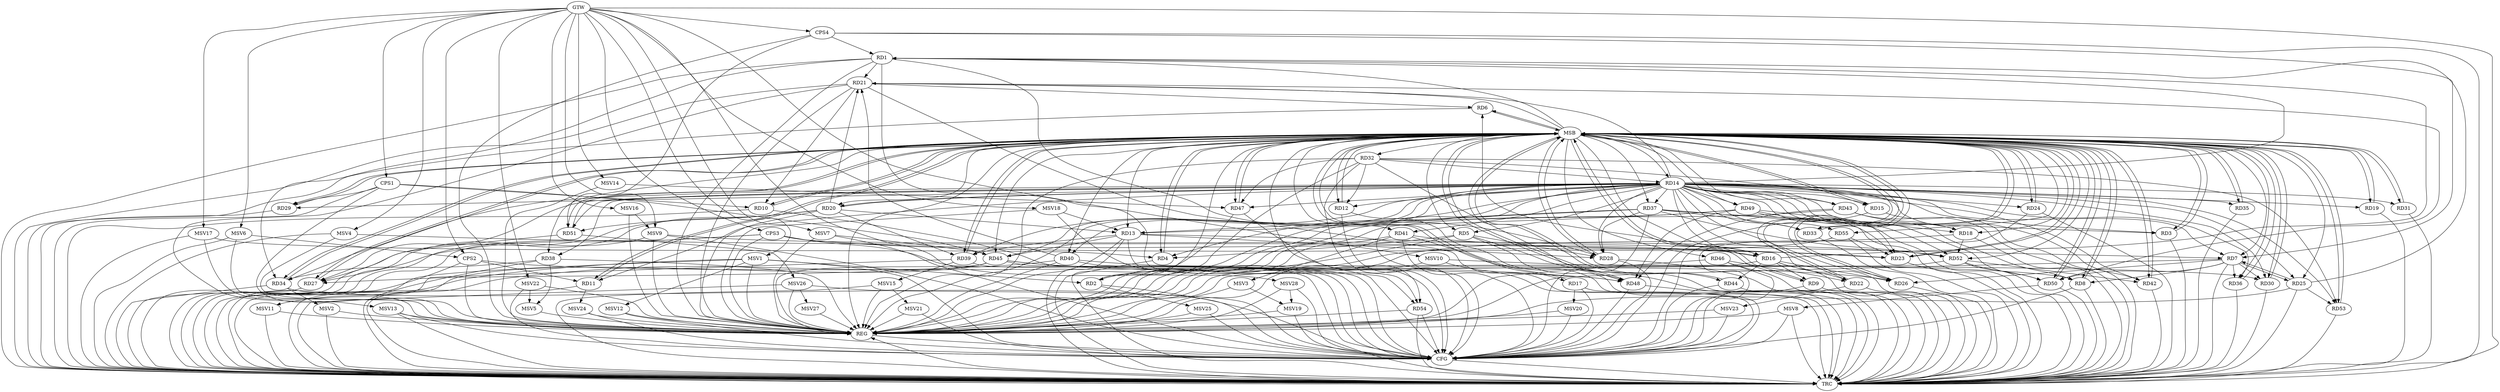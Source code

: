 strict digraph G {
  RD1 [ label="RD1" ];
  RD2 [ label="RD2" ];
  RD3 [ label="RD3" ];
  RD4 [ label="RD4" ];
  RD5 [ label="RD5" ];
  RD6 [ label="RD6" ];
  RD7 [ label="RD7" ];
  RD8 [ label="RD8" ];
  RD9 [ label="RD9" ];
  RD10 [ label="RD10" ];
  RD11 [ label="RD11" ];
  RD12 [ label="RD12" ];
  RD13 [ label="RD13" ];
  RD14 [ label="RD14" ];
  RD15 [ label="RD15" ];
  RD16 [ label="RD16" ];
  RD17 [ label="RD17" ];
  RD18 [ label="RD18" ];
  RD19 [ label="RD19" ];
  RD20 [ label="RD20" ];
  RD21 [ label="RD21" ];
  RD22 [ label="RD22" ];
  RD23 [ label="RD23" ];
  RD24 [ label="RD24" ];
  RD25 [ label="RD25" ];
  RD26 [ label="RD26" ];
  RD27 [ label="RD27" ];
  RD28 [ label="RD28" ];
  RD29 [ label="RD29" ];
  RD30 [ label="RD30" ];
  RD31 [ label="RD31" ];
  RD32 [ label="RD32" ];
  RD33 [ label="RD33" ];
  RD34 [ label="RD34" ];
  RD35 [ label="RD35" ];
  RD36 [ label="RD36" ];
  RD37 [ label="RD37" ];
  RD38 [ label="RD38" ];
  RD39 [ label="RD39" ];
  RD40 [ label="RD40" ];
  RD41 [ label="RD41" ];
  RD42 [ label="RD42" ];
  RD43 [ label="RD43" ];
  RD44 [ label="RD44" ];
  RD45 [ label="RD45" ];
  RD46 [ label="RD46" ];
  RD47 [ label="RD47" ];
  RD48 [ label="RD48" ];
  RD49 [ label="RD49" ];
  RD50 [ label="RD50" ];
  RD51 [ label="RD51" ];
  RD52 [ label="RD52" ];
  RD53 [ label="RD53" ];
  RD54 [ label="RD54" ];
  RD55 [ label="RD55" ];
  CPS1 [ label="CPS1" ];
  CPS2 [ label="CPS2" ];
  CPS3 [ label="CPS3" ];
  CPS4 [ label="CPS4" ];
  GTW [ label="GTW" ];
  REG [ label="REG" ];
  MSB [ label="MSB" ];
  CFG [ label="CFG" ];
  TRC [ label="TRC" ];
  MSV1 [ label="MSV1" ];
  MSV2 [ label="MSV2" ];
  MSV3 [ label="MSV3" ];
  MSV4 [ label="MSV4" ];
  MSV5 [ label="MSV5" ];
  MSV6 [ label="MSV6" ];
  MSV7 [ label="MSV7" ];
  MSV8 [ label="MSV8" ];
  MSV9 [ label="MSV9" ];
  MSV10 [ label="MSV10" ];
  MSV11 [ label="MSV11" ];
  MSV12 [ label="MSV12" ];
  MSV13 [ label="MSV13" ];
  MSV14 [ label="MSV14" ];
  MSV15 [ label="MSV15" ];
  MSV16 [ label="MSV16" ];
  MSV17 [ label="MSV17" ];
  MSV18 [ label="MSV18" ];
  MSV19 [ label="MSV19" ];
  MSV20 [ label="MSV20" ];
  MSV21 [ label="MSV21" ];
  MSV22 [ label="MSV22" ];
  MSV23 [ label="MSV23" ];
  MSV24 [ label="MSV24" ];
  MSV25 [ label="MSV25" ];
  MSV26 [ label="MSV26" ];
  MSV27 [ label="MSV27" ];
  MSV28 [ label="MSV28" ];
  RD14 -> RD1;
  RD16 -> RD1;
  RD1 -> RD21;
  RD25 -> RD1;
  RD1 -> RD28;
  RD1 -> RD34;
  RD1 -> RD54;
  RD32 -> RD2;
  RD37 -> RD3;
  RD5 -> RD4;
  RD5 -> RD28;
  RD5 -> RD48;
  RD16 -> RD6;
  RD21 -> RD6;
  RD7 -> RD8;
  RD13 -> RD7;
  RD7 -> RD25;
  RD25 -> RD7;
  RD7 -> RD26;
  RD7 -> RD30;
  RD7 -> RD36;
  RD7 -> RD50;
  RD40 -> RD8;
  RD16 -> RD9;
  RD21 -> RD10;
  RD32 -> RD12;
  RD20 -> RD13;
  RD13 -> RD28;
  RD37 -> RD13;
  RD13 -> RD39;
  RD13 -> RD45;
  RD49 -> RD13;
  RD13 -> RD54;
  RD14 -> RD18;
  RD20 -> RD14;
  RD14 -> RD23;
  RD14 -> RD26;
  RD14 -> RD27;
  RD32 -> RD14;
  RD14 -> RD34;
  RD14 -> RD41;
  RD14 -> RD42;
  RD16 -> RD22;
  RD16 -> RD26;
  RD16 -> RD44;
  RD43 -> RD18;
  RD49 -> RD18;
  RD18 -> RD52;
  RD20 -> RD21;
  RD20 -> RD27;
  RD20 -> RD39;
  RD20 -> RD51;
  RD40 -> RD21;
  RD21 -> RD50;
  RD46 -> RD22;
  RD41 -> RD23;
  RD49 -> RD23;
  RD55 -> RD23;
  RD25 -> RD53;
  RD45 -> RD26;
  RD45 -> RD27;
  RD37 -> RD28;
  RD32 -> RD42;
  RD32 -> RD47;
  RD32 -> RD53;
  RD37 -> RD33;
  RD38 -> RD34;
  RD37 -> RD52;
  RD52 -> RD42;
  RD43 -> RD48;
  RD45 -> RD48;
  RD49 -> RD48;
  RD52 -> RD50;
  CPS1 -> RD29;
  CPS1 -> RD45;
  CPS1 -> RD10;
  CPS2 -> RD11;
  CPS2 -> RD48;
  CPS3 -> RD23;
  CPS3 -> RD27;
  CPS3 -> RD16;
  CPS4 -> RD1;
  CPS4 -> RD51;
  CPS4 -> RD7;
  GTW -> CPS1;
  GTW -> CPS2;
  GTW -> CPS3;
  GTW -> CPS4;
  RD1 -> REG;
  RD5 -> REG;
  RD7 -> REG;
  RD13 -> REG;
  RD14 -> REG;
  RD16 -> REG;
  RD18 -> REG;
  RD20 -> REG;
  RD21 -> REG;
  RD25 -> REG;
  RD32 -> REG;
  RD37 -> REG;
  RD38 -> REG;
  RD40 -> REG;
  RD41 -> REG;
  RD43 -> REG;
  RD45 -> REG;
  RD46 -> REG;
  RD49 -> REG;
  RD52 -> REG;
  RD54 -> REG;
  RD55 -> REG;
  CPS1 -> REG;
  CPS2 -> REG;
  CPS3 -> REG;
  CPS4 -> REG;
  RD2 -> MSB;
  MSB -> RD1;
  MSB -> RD4;
  MSB -> RD9;
  MSB -> RD14;
  MSB -> RD34;
  MSB -> RD37;
  MSB -> RD43;
  MSB -> RD46;
  MSB -> REG;
  RD3 -> MSB;
  MSB -> RD19;
  MSB -> RD20;
  MSB -> RD27;
  MSB -> RD54;
  RD4 -> MSB;
  MSB -> RD10;
  MSB -> RD21;
  MSB -> RD32;
  MSB -> RD38;
  MSB -> RD44;
  MSB -> RD50;
  RD6 -> MSB;
  MSB -> RD3;
  MSB -> RD5;
  MSB -> RD12;
  MSB -> RD28;
  MSB -> RD41;
  MSB -> RD45;
  RD8 -> MSB;
  MSB -> RD30;
  MSB -> RD47;
  MSB -> RD52;
  MSB -> RD55;
  RD9 -> MSB;
  MSB -> RD17;
  RD10 -> MSB;
  MSB -> RD8;
  RD11 -> MSB;
  MSB -> RD31;
  MSB -> RD33;
  RD12 -> MSB;
  MSB -> RD29;
  MSB -> RD42;
  MSB -> RD49;
  RD15 -> MSB;
  RD17 -> MSB;
  MSB -> RD22;
  MSB -> RD24;
  MSB -> RD26;
  RD19 -> MSB;
  MSB -> RD16;
  MSB -> RD23;
  MSB -> RD35;
  MSB -> RD51;
  RD22 -> MSB;
  MSB -> RD7;
  MSB -> RD11;
  MSB -> RD15;
  RD23 -> MSB;
  MSB -> RD13;
  MSB -> RD18;
  RD24 -> MSB;
  RD26 -> MSB;
  RD27 -> MSB;
  MSB -> RD53;
  RD28 -> MSB;
  MSB -> RD6;
  RD29 -> MSB;
  RD30 -> MSB;
  RD31 -> MSB;
  MSB -> RD25;
  RD33 -> MSB;
  RD34 -> MSB;
  RD35 -> MSB;
  MSB -> RD48;
  RD36 -> MSB;
  RD39 -> MSB;
  MSB -> RD36;
  RD42 -> MSB;
  RD44 -> MSB;
  MSB -> RD40;
  RD47 -> MSB;
  RD48 -> MSB;
  RD50 -> MSB;
  RD51 -> MSB;
  MSB -> RD39;
  RD53 -> MSB;
  RD39 -> CFG;
  RD17 -> CFG;
  RD40 -> CFG;
  RD48 -> CFG;
  RD37 -> CFG;
  RD34 -> CFG;
  RD9 -> CFG;
  RD54 -> CFG;
  CPS3 -> CFG;
  RD12 -> CFG;
  RD32 -> CFG;
  RD10 -> CFG;
  RD55 -> CFG;
  RD47 -> CFG;
  RD46 -> CFG;
  RD24 -> CFG;
  RD8 -> CFG;
  RD28 -> CFG;
  RD41 -> CFG;
  RD45 -> CFG;
  RD15 -> CFG;
  RD44 -> CFG;
  RD21 -> CFG;
  RD14 -> CFG;
  REG -> CFG;
  RD1 -> TRC;
  RD2 -> TRC;
  RD3 -> TRC;
  RD4 -> TRC;
  RD5 -> TRC;
  RD6 -> TRC;
  RD7 -> TRC;
  RD8 -> TRC;
  RD9 -> TRC;
  RD10 -> TRC;
  RD11 -> TRC;
  RD12 -> TRC;
  RD13 -> TRC;
  RD14 -> TRC;
  RD15 -> TRC;
  RD16 -> TRC;
  RD17 -> TRC;
  RD18 -> TRC;
  RD19 -> TRC;
  RD20 -> TRC;
  RD21 -> TRC;
  RD22 -> TRC;
  RD23 -> TRC;
  RD24 -> TRC;
  RD25 -> TRC;
  RD26 -> TRC;
  RD27 -> TRC;
  RD28 -> TRC;
  RD29 -> TRC;
  RD30 -> TRC;
  RD31 -> TRC;
  RD32 -> TRC;
  RD33 -> TRC;
  RD34 -> TRC;
  RD35 -> TRC;
  RD36 -> TRC;
  RD37 -> TRC;
  RD38 -> TRC;
  RD39 -> TRC;
  RD40 -> TRC;
  RD41 -> TRC;
  RD42 -> TRC;
  RD43 -> TRC;
  RD44 -> TRC;
  RD45 -> TRC;
  RD46 -> TRC;
  RD47 -> TRC;
  RD48 -> TRC;
  RD49 -> TRC;
  RD50 -> TRC;
  RD51 -> TRC;
  RD52 -> TRC;
  RD53 -> TRC;
  RD54 -> TRC;
  RD55 -> TRC;
  CPS1 -> TRC;
  CPS2 -> TRC;
  CPS3 -> TRC;
  CPS4 -> TRC;
  GTW -> TRC;
  CFG -> TRC;
  TRC -> REG;
  RD14 -> RD24;
  RD14 -> RD30;
  RD14 -> RD38;
  RD14 -> RD50;
  RD14 -> RD21;
  RD14 -> RD19;
  RD14 -> RD25;
  RD14 -> RD20;
  RD14 -> RD3;
  RD14 -> RD16;
  RD14 -> RD7;
  RD14 -> RD55;
  RD14 -> RD33;
  RD14 -> RD47;
  RD14 -> RD28;
  RD14 -> RD8;
  RD14 -> RD36;
  RD14 -> RD43;
  RD14 -> RD52;
  RD14 -> RD40;
  RD14 -> RD51;
  RD14 -> RD5;
  RD14 -> RD15;
  RD14 -> RD39;
  RD14 -> RD53;
  RD14 -> RD4;
  RD14 -> RD29;
  RD14 -> RD12;
  RD14 -> RD37;
  RD14 -> RD2;
  RD14 -> RD35;
  RD14 -> RD31;
  RD14 -> RD49;
  RD14 -> RD45;
  RD14 -> RD11;
  MSV1 -> RD2;
  GTW -> MSV1;
  MSV1 -> REG;
  MSV1 -> TRC;
  MSV1 -> CFG;
  RD34 -> MSV2;
  MSV2 -> REG;
  MSV2 -> TRC;
  RD41 -> MSV3;
  MSV3 -> REG;
  MSV4 -> RD23;
  GTW -> MSV4;
  MSV4 -> REG;
  MSV4 -> TRC;
  RD38 -> MSV5;
  MSV5 -> REG;
  MSV6 -> CPS2;
  GTW -> MSV6;
  MSV6 -> REG;
  MSV6 -> TRC;
  MSV7 -> RD45;
  GTW -> MSV7;
  MSV7 -> REG;
  MSV7 -> CFG;
  RD50 -> MSV8;
  MSV8 -> REG;
  MSV8 -> TRC;
  MSV8 -> CFG;
  MSV9 -> RD52;
  GTW -> MSV9;
  MSV9 -> REG;
  MSV9 -> TRC;
  MSV9 -> CFG;
  MSV10 -> RD30;
  GTW -> MSV10;
  MSV10 -> REG;
  MSV10 -> CFG;
  MSV1 -> MSV11;
  MSV11 -> REG;
  MSV11 -> TRC;
  MSV1 -> MSV12;
  MSV12 -> REG;
  MSV12 -> CFG;
  RD21 -> MSV13;
  MSV13 -> REG;
  MSV13 -> TRC;
  MSV13 -> CFG;
  MSV14 -> RD47;
  GTW -> MSV14;
  MSV14 -> REG;
  RD39 -> MSV15;
  MSV15 -> REG;
  MSV15 -> TRC;
  MSV16 -> MSV9;
  GTW -> MSV16;
  MSV16 -> REG;
  MSV17 -> RD4;
  GTW -> MSV17;
  MSV17 -> REG;
  MSV17 -> TRC;
  MSV18 -> RD13;
  GTW -> MSV18;
  MSV18 -> REG;
  MSV18 -> CFG;
  MSV3 -> MSV19;
  MSV19 -> REG;
  MSV19 -> CFG;
  RD17 -> MSV20;
  MSV20 -> REG;
  MSV20 -> CFG;
  MSV15 -> MSV21;
  MSV21 -> REG;
  MSV21 -> CFG;
  MSV22 -> MSV5;
  GTW -> MSV22;
  MSV22 -> REG;
  MSV22 -> CFG;
  RD22 -> MSV23;
  MSV23 -> REG;
  MSV23 -> CFG;
  RD11 -> MSV24;
  MSV24 -> REG;
  MSV24 -> CFG;
  RD2 -> MSV25;
  MSV25 -> REG;
  MSV25 -> CFG;
  RD51 -> MSV26;
  MSV26 -> REG;
  MSV26 -> TRC;
  MSV26 -> CFG;
  MSV26 -> MSV27;
  MSV27 -> REG;
  MSV28 -> MSV19;
  GTW -> MSV28;
  MSV28 -> REG;
  MSV28 -> CFG;
}
